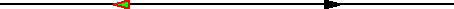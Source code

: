 size(8cm,0);

path g = (0,0)--(1,0);
draw(g,Arrow(Relative(0.75)));
add(arrow(reverse(g), invisible, FillDraw(green,red), Relative(0.75)));
